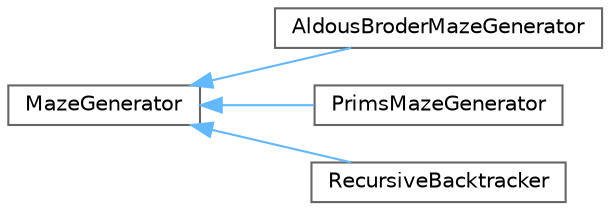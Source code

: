 digraph "Graphical Class Hierarchy"
{
 // INTERACTIVE_SVG=YES
 // LATEX_PDF_SIZE
  bgcolor="transparent";
  edge [fontname=Helvetica,fontsize=10,labelfontname=Helvetica,labelfontsize=10];
  node [fontname=Helvetica,fontsize=10,shape=box,height=0.2,width=0.4];
  rankdir="LR";
  Node0 [id="Node000000",label="MazeGenerator",height=0.2,width=0.4,color="grey40", fillcolor="white", style="filled",URL="$class_maze_generator.html",tooltip=" "];
  Node0 -> Node1 [id="edge1_Node000000_Node000001",dir="back",color="steelblue1",style="solid",tooltip=" "];
  Node1 [id="Node000001",label="AldousBroderMazeGenerator",height=0.2,width=0.4,color="grey40", fillcolor="white", style="filled",URL="$class_aldous_broder_maze_generator.html",tooltip=" "];
  Node0 -> Node2 [id="edge2_Node000000_Node000002",dir="back",color="steelblue1",style="solid",tooltip=" "];
  Node2 [id="Node000002",label="PrimsMazeGenerator",height=0.2,width=0.4,color="grey40", fillcolor="white", style="filled",URL="$class_prims_maze_generator.html",tooltip=" "];
  Node0 -> Node3 [id="edge3_Node000000_Node000003",dir="back",color="steelblue1",style="solid",tooltip=" "];
  Node3 [id="Node000003",label="RecursiveBacktracker",height=0.2,width=0.4,color="grey40", fillcolor="white", style="filled",URL="$class_recursive_backtracker.html",tooltip=" "];
}
